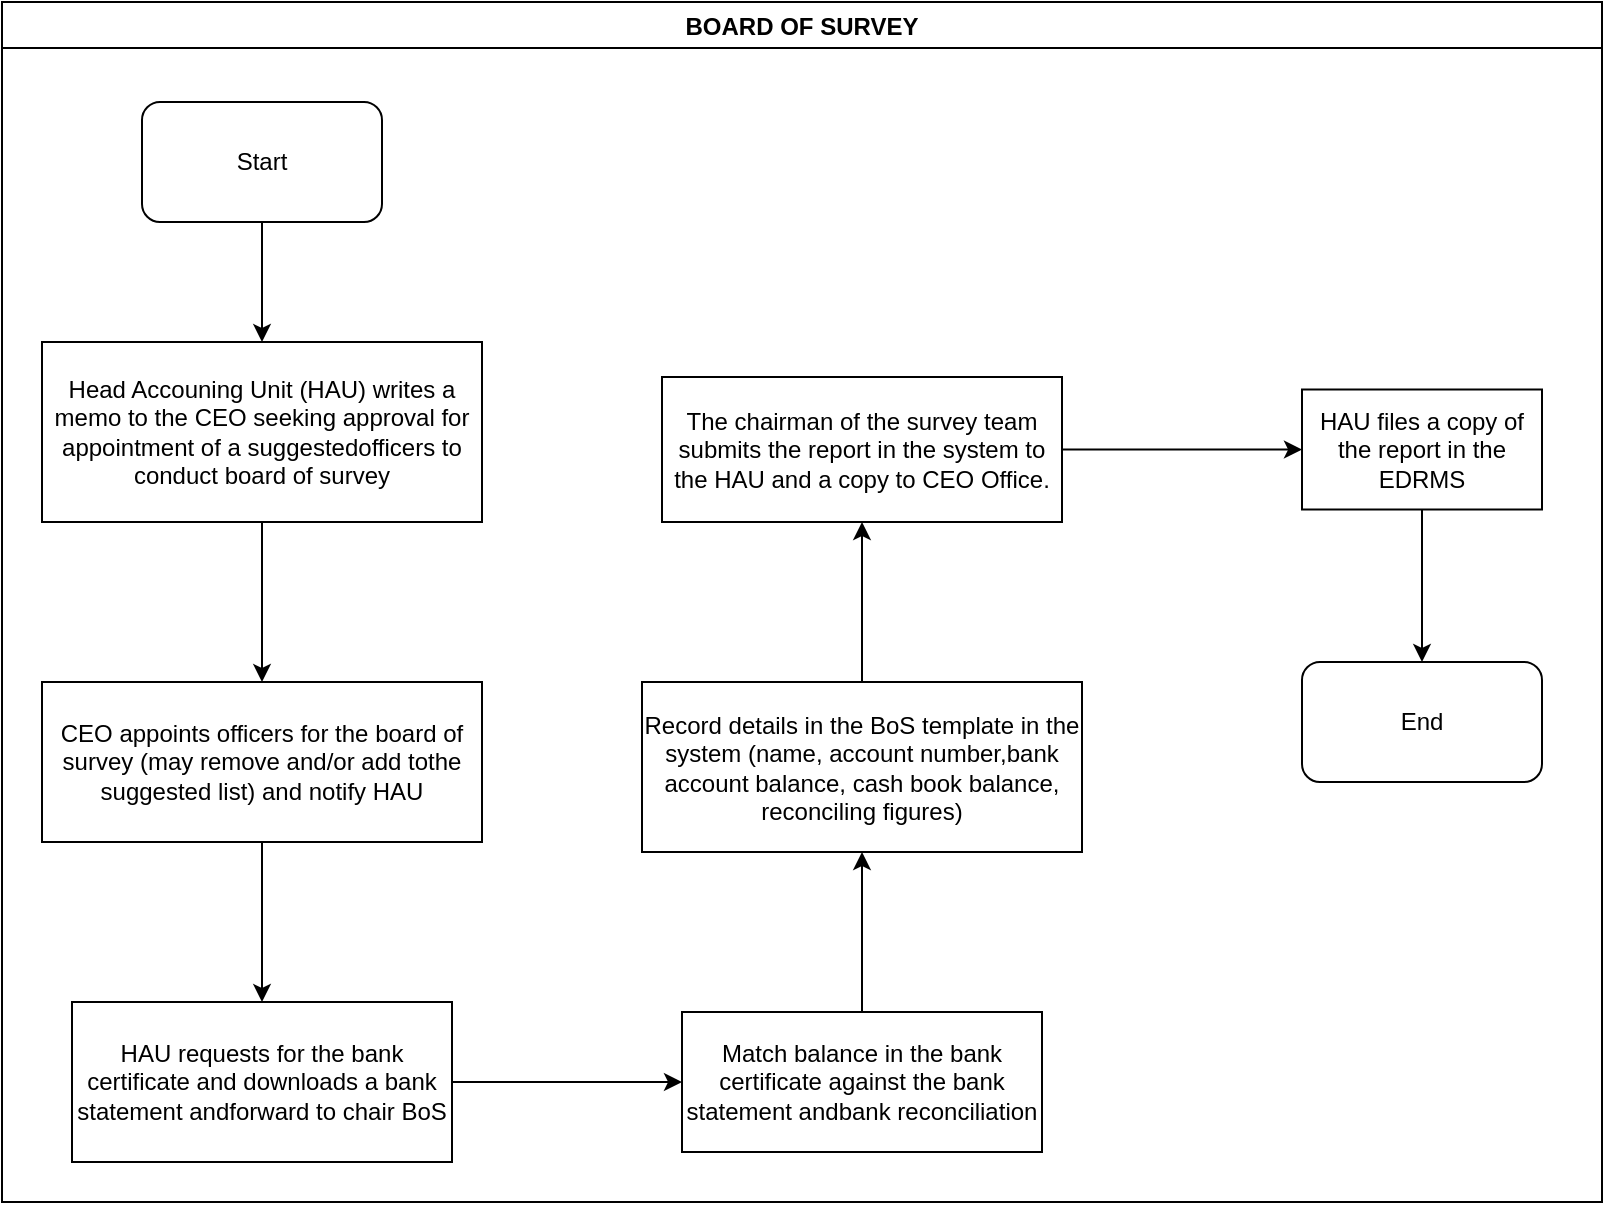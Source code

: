 <mxfile version="14.9.2" type="github">
  <diagram id="WVIWKFgPiaho4UmIflbX" name="Page-1">
    <mxGraphModel dx="1038" dy="508" grid="1" gridSize="10" guides="1" tooltips="1" connect="1" arrows="1" fold="1" page="1" pageScale="1" pageWidth="1169" pageHeight="827" math="0" shadow="0">
      <root>
        <mxCell id="0" />
        <mxCell id="1" parent="0" />
        <mxCell id="dAVz5kQ6bnQr92_F5C6R-1" value="BOARD OF SURVEY " style="swimlane;" vertex="1" parent="1">
          <mxGeometry x="30" y="30" width="800" height="600" as="geometry" />
        </mxCell>
        <mxCell id="dAVz5kQ6bnQr92_F5C6R-6" value="" style="edgeStyle=orthogonalEdgeStyle;rounded=0;orthogonalLoop=1;jettySize=auto;html=1;" edge="1" parent="dAVz5kQ6bnQr92_F5C6R-1" source="dAVz5kQ6bnQr92_F5C6R-2" target="dAVz5kQ6bnQr92_F5C6R-3">
          <mxGeometry relative="1" as="geometry" />
        </mxCell>
        <mxCell id="dAVz5kQ6bnQr92_F5C6R-2" value="Start" style="rounded=1;whiteSpace=wrap;html=1;" vertex="1" parent="dAVz5kQ6bnQr92_F5C6R-1">
          <mxGeometry x="70" y="50" width="120" height="60" as="geometry" />
        </mxCell>
        <mxCell id="dAVz5kQ6bnQr92_F5C6R-5" value="" style="edgeStyle=orthogonalEdgeStyle;rounded=0;orthogonalLoop=1;jettySize=auto;html=1;" edge="1" parent="dAVz5kQ6bnQr92_F5C6R-1" source="dAVz5kQ6bnQr92_F5C6R-3" target="dAVz5kQ6bnQr92_F5C6R-4">
          <mxGeometry relative="1" as="geometry" />
        </mxCell>
        <mxCell id="dAVz5kQ6bnQr92_F5C6R-3" value="&lt;span lang=&quot;EN-GB&quot;&gt;Head Accouning Unit (HAU) writes a memo to the CEO seeking approval for appointment of a suggestedofficers to conduct board of survey&lt;/span&gt;" style="rounded=0;whiteSpace=wrap;html=1;" vertex="1" parent="dAVz5kQ6bnQr92_F5C6R-1">
          <mxGeometry x="20" y="170" width="220" height="90" as="geometry" />
        </mxCell>
        <mxCell id="dAVz5kQ6bnQr92_F5C6R-8" value="" style="edgeStyle=orthogonalEdgeStyle;rounded=0;orthogonalLoop=1;jettySize=auto;html=1;" edge="1" parent="dAVz5kQ6bnQr92_F5C6R-1" source="dAVz5kQ6bnQr92_F5C6R-4" target="dAVz5kQ6bnQr92_F5C6R-7">
          <mxGeometry relative="1" as="geometry" />
        </mxCell>
        <mxCell id="dAVz5kQ6bnQr92_F5C6R-4" value="&lt;span lang=&quot;EN-GB&quot;&gt;CEO appoints officers for the board of survey (may remove and/or add tothe suggested list) and notify HAU&lt;br&gt;&lt;/span&gt;" style="rounded=0;whiteSpace=wrap;html=1;" vertex="1" parent="dAVz5kQ6bnQr92_F5C6R-1">
          <mxGeometry x="20" y="340" width="220" height="80" as="geometry" />
        </mxCell>
        <mxCell id="dAVz5kQ6bnQr92_F5C6R-10" value="" style="edgeStyle=orthogonalEdgeStyle;rounded=0;orthogonalLoop=1;jettySize=auto;html=1;" edge="1" parent="dAVz5kQ6bnQr92_F5C6R-1" source="dAVz5kQ6bnQr92_F5C6R-7" target="dAVz5kQ6bnQr92_F5C6R-9">
          <mxGeometry relative="1" as="geometry" />
        </mxCell>
        <mxCell id="dAVz5kQ6bnQr92_F5C6R-7" value="&lt;span lang=&quot;EN-GB&quot;&gt;HAU requests for the bank certificate and downloads a bank statement andforward to chair BoS&lt;/span&gt;" style="rounded=0;whiteSpace=wrap;html=1;" vertex="1" parent="dAVz5kQ6bnQr92_F5C6R-1">
          <mxGeometry x="35" y="500" width="190" height="80" as="geometry" />
        </mxCell>
        <mxCell id="dAVz5kQ6bnQr92_F5C6R-12" value="" style="edgeStyle=orthogonalEdgeStyle;rounded=0;orthogonalLoop=1;jettySize=auto;html=1;" edge="1" parent="dAVz5kQ6bnQr92_F5C6R-1" source="dAVz5kQ6bnQr92_F5C6R-9" target="dAVz5kQ6bnQr92_F5C6R-11">
          <mxGeometry relative="1" as="geometry" />
        </mxCell>
        <mxCell id="dAVz5kQ6bnQr92_F5C6R-9" value="&lt;span lang=&quot;EN-GB&quot;&gt;Match balance in the bank certificate against the bank statement andbank reconciliation&lt;/span&gt;" style="rounded=0;whiteSpace=wrap;html=1;" vertex="1" parent="dAVz5kQ6bnQr92_F5C6R-1">
          <mxGeometry x="340" y="505" width="180" height="70" as="geometry" />
        </mxCell>
        <mxCell id="dAVz5kQ6bnQr92_F5C6R-14" value="" style="edgeStyle=orthogonalEdgeStyle;rounded=0;orthogonalLoop=1;jettySize=auto;html=1;" edge="1" parent="dAVz5kQ6bnQr92_F5C6R-1" source="dAVz5kQ6bnQr92_F5C6R-11" target="dAVz5kQ6bnQr92_F5C6R-13">
          <mxGeometry relative="1" as="geometry" />
        </mxCell>
        <mxCell id="dAVz5kQ6bnQr92_F5C6R-11" value="&lt;span lang=&quot;EN-GB&quot;&gt;Record details in the BoS template in the system (name, account number,bank account balance, cash book balance, reconciling figures)&lt;/span&gt;" style="rounded=0;whiteSpace=wrap;html=1;" vertex="1" parent="dAVz5kQ6bnQr92_F5C6R-1">
          <mxGeometry x="320" y="340" width="220" height="85" as="geometry" />
        </mxCell>
        <mxCell id="dAVz5kQ6bnQr92_F5C6R-16" value="" style="edgeStyle=orthogonalEdgeStyle;rounded=0;orthogonalLoop=1;jettySize=auto;html=1;" edge="1" parent="dAVz5kQ6bnQr92_F5C6R-1" source="dAVz5kQ6bnQr92_F5C6R-13" target="dAVz5kQ6bnQr92_F5C6R-15">
          <mxGeometry relative="1" as="geometry" />
        </mxCell>
        <mxCell id="dAVz5kQ6bnQr92_F5C6R-13" value="&lt;span lang=&quot;EN-GB&quot;&gt;The chairman of the survey team submits the report in the system to the HAU and a copy to CEO Office.&lt;/span&gt;" style="whiteSpace=wrap;html=1;rounded=0;" vertex="1" parent="dAVz5kQ6bnQr92_F5C6R-1">
          <mxGeometry x="330" y="187.5" width="200" height="72.5" as="geometry" />
        </mxCell>
        <mxCell id="dAVz5kQ6bnQr92_F5C6R-15" value="HAU files a copy of the report in the EDRMS" style="whiteSpace=wrap;html=1;rounded=0;" vertex="1" parent="dAVz5kQ6bnQr92_F5C6R-1">
          <mxGeometry x="650" y="193.75" width="120" height="60" as="geometry" />
        </mxCell>
        <mxCell id="dAVz5kQ6bnQr92_F5C6R-19" value="End" style="rounded=1;whiteSpace=wrap;html=1;" vertex="1" parent="dAVz5kQ6bnQr92_F5C6R-1">
          <mxGeometry x="650" y="330" width="120" height="60" as="geometry" />
        </mxCell>
        <mxCell id="dAVz5kQ6bnQr92_F5C6R-18" value="" style="edgeStyle=orthogonalEdgeStyle;rounded=0;orthogonalLoop=1;jettySize=auto;html=1;" edge="1" parent="dAVz5kQ6bnQr92_F5C6R-1" source="dAVz5kQ6bnQr92_F5C6R-15" target="dAVz5kQ6bnQr92_F5C6R-19">
          <mxGeometry relative="1" as="geometry">
            <mxPoint x="710" y="333.75" as="targetPoint" />
          </mxGeometry>
        </mxCell>
      </root>
    </mxGraphModel>
  </diagram>
</mxfile>
